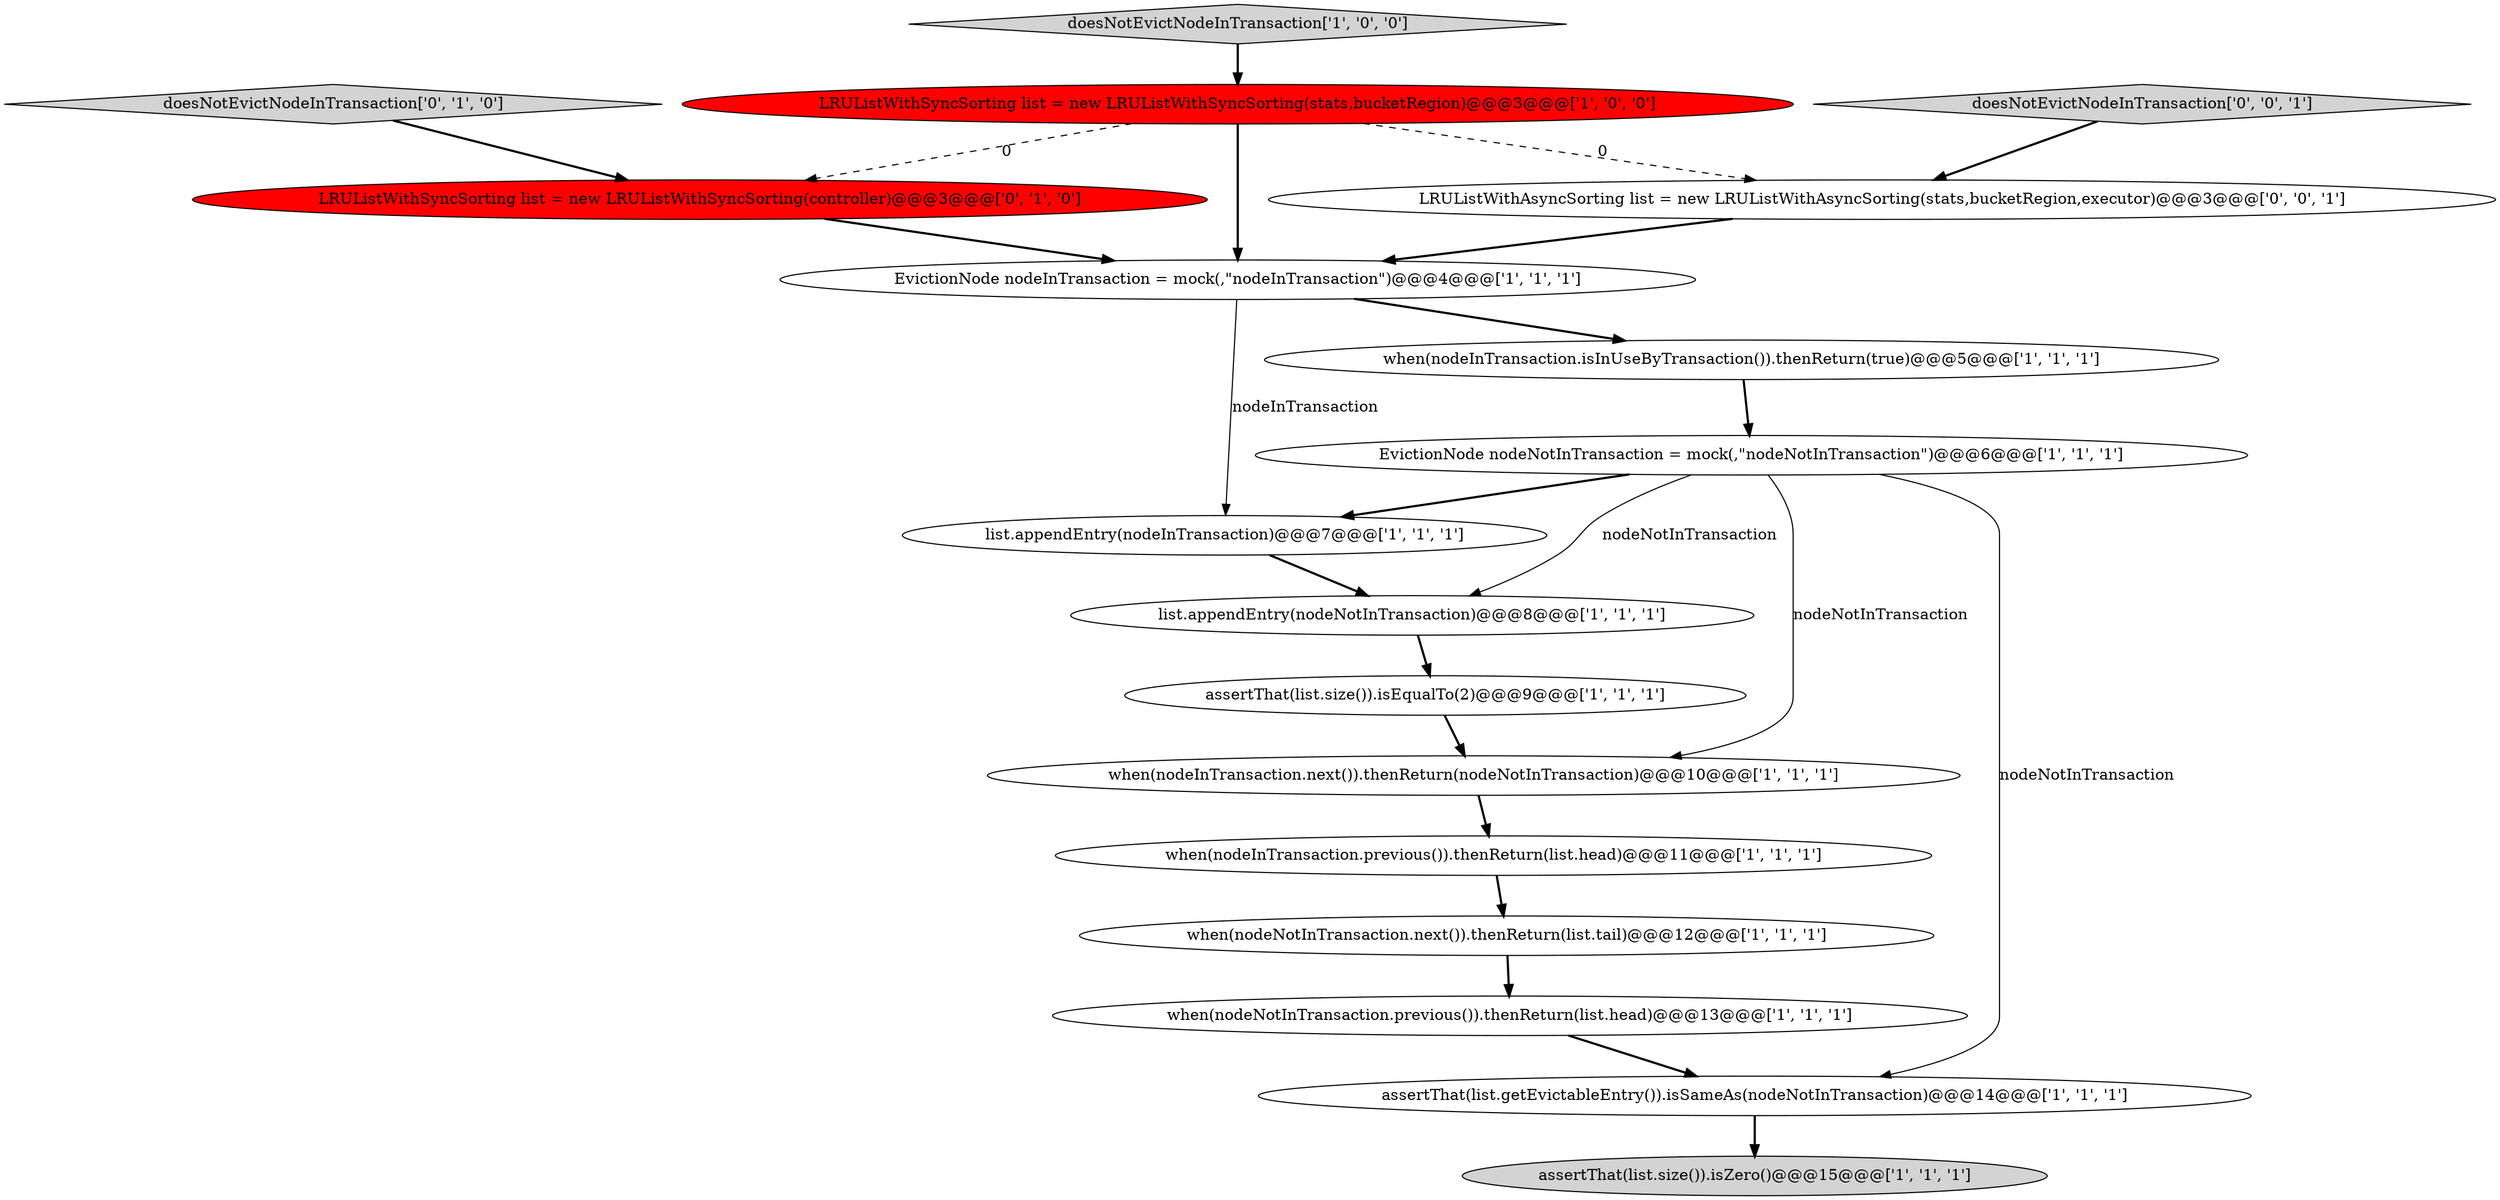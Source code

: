 digraph {
9 [style = filled, label = "assertThat(list.size()).isEqualTo(2)@@@9@@@['1', '1', '1']", fillcolor = white, shape = ellipse image = "AAA0AAABBB1BBB"];
3 [style = filled, label = "assertThat(list.size()).isZero()@@@15@@@['1', '1', '1']", fillcolor = lightgray, shape = ellipse image = "AAA0AAABBB1BBB"];
12 [style = filled, label = "when(nodeNotInTransaction.previous()).thenReturn(list.head)@@@13@@@['1', '1', '1']", fillcolor = white, shape = ellipse image = "AAA0AAABBB1BBB"];
1 [style = filled, label = "list.appendEntry(nodeNotInTransaction)@@@8@@@['1', '1', '1']", fillcolor = white, shape = ellipse image = "AAA0AAABBB1BBB"];
17 [style = filled, label = "doesNotEvictNodeInTransaction['0', '0', '1']", fillcolor = lightgray, shape = diamond image = "AAA0AAABBB3BBB"];
5 [style = filled, label = "when(nodeInTransaction.isInUseByTransaction()).thenReturn(true)@@@5@@@['1', '1', '1']", fillcolor = white, shape = ellipse image = "AAA0AAABBB1BBB"];
4 [style = filled, label = "when(nodeNotInTransaction.next()).thenReturn(list.tail)@@@12@@@['1', '1', '1']", fillcolor = white, shape = ellipse image = "AAA0AAABBB1BBB"];
6 [style = filled, label = "EvictionNode nodeNotInTransaction = mock(,\"nodeNotInTransaction\")@@@6@@@['1', '1', '1']", fillcolor = white, shape = ellipse image = "AAA0AAABBB1BBB"];
7 [style = filled, label = "EvictionNode nodeInTransaction = mock(,\"nodeInTransaction\")@@@4@@@['1', '1', '1']", fillcolor = white, shape = ellipse image = "AAA0AAABBB1BBB"];
14 [style = filled, label = "LRUListWithSyncSorting list = new LRUListWithSyncSorting(controller)@@@3@@@['0', '1', '0']", fillcolor = red, shape = ellipse image = "AAA1AAABBB2BBB"];
13 [style = filled, label = "assertThat(list.getEvictableEntry()).isSameAs(nodeNotInTransaction)@@@14@@@['1', '1', '1']", fillcolor = white, shape = ellipse image = "AAA0AAABBB1BBB"];
11 [style = filled, label = "LRUListWithSyncSorting list = new LRUListWithSyncSorting(stats,bucketRegion)@@@3@@@['1', '0', '0']", fillcolor = red, shape = ellipse image = "AAA1AAABBB1BBB"];
0 [style = filled, label = "list.appendEntry(nodeInTransaction)@@@7@@@['1', '1', '1']", fillcolor = white, shape = ellipse image = "AAA0AAABBB1BBB"];
10 [style = filled, label = "when(nodeInTransaction.previous()).thenReturn(list.head)@@@11@@@['1', '1', '1']", fillcolor = white, shape = ellipse image = "AAA0AAABBB1BBB"];
8 [style = filled, label = "doesNotEvictNodeInTransaction['1', '0', '0']", fillcolor = lightgray, shape = diamond image = "AAA0AAABBB1BBB"];
16 [style = filled, label = "LRUListWithAsyncSorting list = new LRUListWithAsyncSorting(stats,bucketRegion,executor)@@@3@@@['0', '0', '1']", fillcolor = white, shape = ellipse image = "AAA0AAABBB3BBB"];
15 [style = filled, label = "doesNotEvictNodeInTransaction['0', '1', '0']", fillcolor = lightgray, shape = diamond image = "AAA0AAABBB2BBB"];
2 [style = filled, label = "when(nodeInTransaction.next()).thenReturn(nodeNotInTransaction)@@@10@@@['1', '1', '1']", fillcolor = white, shape = ellipse image = "AAA0AAABBB1BBB"];
15->14 [style = bold, label=""];
9->2 [style = bold, label=""];
11->16 [style = dashed, label="0"];
16->7 [style = bold, label=""];
6->0 [style = bold, label=""];
6->1 [style = solid, label="nodeNotInTransaction"];
2->10 [style = bold, label=""];
1->9 [style = bold, label=""];
14->7 [style = bold, label=""];
6->2 [style = solid, label="nodeNotInTransaction"];
12->13 [style = bold, label=""];
7->5 [style = bold, label=""];
5->6 [style = bold, label=""];
13->3 [style = bold, label=""];
0->1 [style = bold, label=""];
11->14 [style = dashed, label="0"];
10->4 [style = bold, label=""];
4->12 [style = bold, label=""];
6->13 [style = solid, label="nodeNotInTransaction"];
7->0 [style = solid, label="nodeInTransaction"];
8->11 [style = bold, label=""];
11->7 [style = bold, label=""];
17->16 [style = bold, label=""];
}
